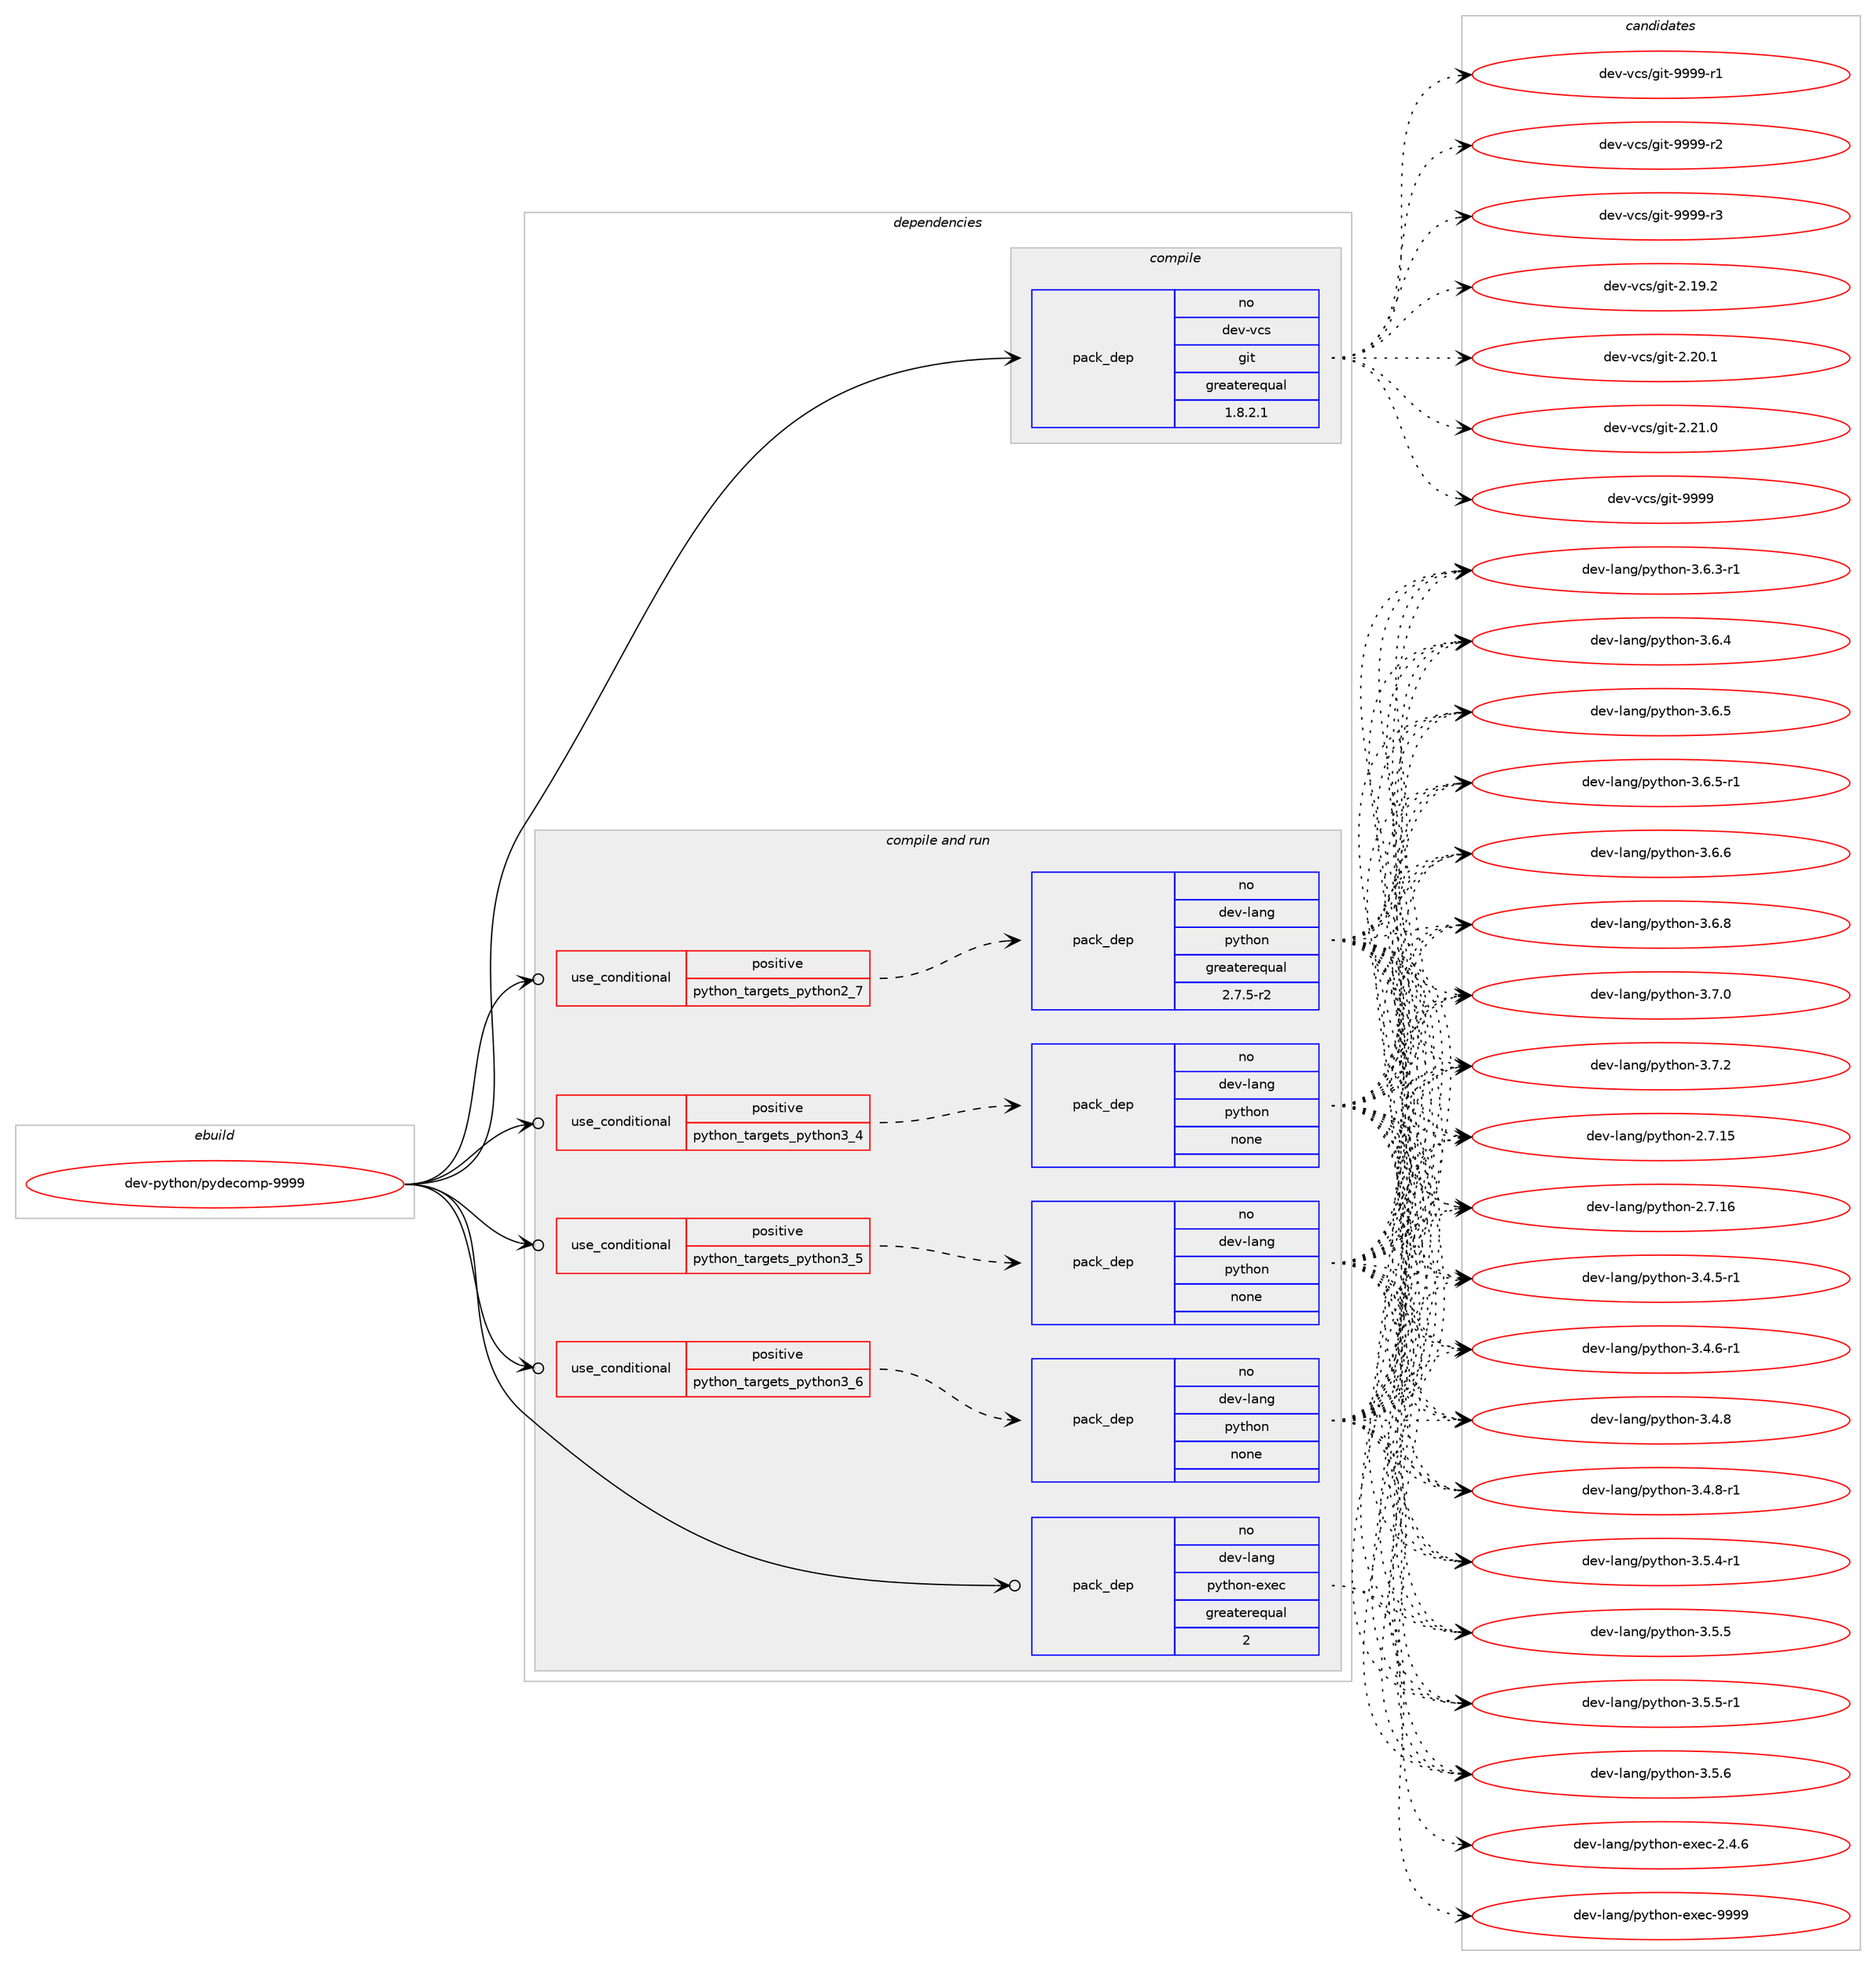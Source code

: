 digraph prolog {

# *************
# Graph options
# *************

newrank=true;
concentrate=true;
compound=true;
graph [rankdir=LR,fontname=Helvetica,fontsize=10,ranksep=1.5];#, ranksep=2.5, nodesep=0.2];
edge  [arrowhead=vee];
node  [fontname=Helvetica,fontsize=10];

# **********
# The ebuild
# **********

subgraph cluster_leftcol {
color=gray;
rank=same;
label=<<i>ebuild</i>>;
id [label="dev-python/pydecomp-9999", color=red, width=4, href="../dev-python/pydecomp-9999.svg"];
}

# ****************
# The dependencies
# ****************

subgraph cluster_midcol {
color=gray;
label=<<i>dependencies</i>>;
subgraph cluster_compile {
fillcolor="#eeeeee";
style=filled;
label=<<i>compile</i>>;
subgraph pack1024744 {
dependency1428625 [label=<<TABLE BORDER="0" CELLBORDER="1" CELLSPACING="0" CELLPADDING="4" WIDTH="220"><TR><TD ROWSPAN="6" CELLPADDING="30">pack_dep</TD></TR><TR><TD WIDTH="110">no</TD></TR><TR><TD>dev-vcs</TD></TR><TR><TD>git</TD></TR><TR><TD>greaterequal</TD></TR><TR><TD>1.8.2.1</TD></TR></TABLE>>, shape=none, color=blue];
}
id:e -> dependency1428625:w [weight=20,style="solid",arrowhead="vee"];
}
subgraph cluster_compileandrun {
fillcolor="#eeeeee";
style=filled;
label=<<i>compile and run</i>>;
subgraph cond380567 {
dependency1428626 [label=<<TABLE BORDER="0" CELLBORDER="1" CELLSPACING="0" CELLPADDING="4"><TR><TD ROWSPAN="3" CELLPADDING="10">use_conditional</TD></TR><TR><TD>positive</TD></TR><TR><TD>python_targets_python2_7</TD></TR></TABLE>>, shape=none, color=red];
subgraph pack1024745 {
dependency1428627 [label=<<TABLE BORDER="0" CELLBORDER="1" CELLSPACING="0" CELLPADDING="4" WIDTH="220"><TR><TD ROWSPAN="6" CELLPADDING="30">pack_dep</TD></TR><TR><TD WIDTH="110">no</TD></TR><TR><TD>dev-lang</TD></TR><TR><TD>python</TD></TR><TR><TD>greaterequal</TD></TR><TR><TD>2.7.5-r2</TD></TR></TABLE>>, shape=none, color=blue];
}
dependency1428626:e -> dependency1428627:w [weight=20,style="dashed",arrowhead="vee"];
}
id:e -> dependency1428626:w [weight=20,style="solid",arrowhead="odotvee"];
subgraph cond380568 {
dependency1428628 [label=<<TABLE BORDER="0" CELLBORDER="1" CELLSPACING="0" CELLPADDING="4"><TR><TD ROWSPAN="3" CELLPADDING="10">use_conditional</TD></TR><TR><TD>positive</TD></TR><TR><TD>python_targets_python3_4</TD></TR></TABLE>>, shape=none, color=red];
subgraph pack1024746 {
dependency1428629 [label=<<TABLE BORDER="0" CELLBORDER="1" CELLSPACING="0" CELLPADDING="4" WIDTH="220"><TR><TD ROWSPAN="6" CELLPADDING="30">pack_dep</TD></TR><TR><TD WIDTH="110">no</TD></TR><TR><TD>dev-lang</TD></TR><TR><TD>python</TD></TR><TR><TD>none</TD></TR><TR><TD></TD></TR></TABLE>>, shape=none, color=blue];
}
dependency1428628:e -> dependency1428629:w [weight=20,style="dashed",arrowhead="vee"];
}
id:e -> dependency1428628:w [weight=20,style="solid",arrowhead="odotvee"];
subgraph cond380569 {
dependency1428630 [label=<<TABLE BORDER="0" CELLBORDER="1" CELLSPACING="0" CELLPADDING="4"><TR><TD ROWSPAN="3" CELLPADDING="10">use_conditional</TD></TR><TR><TD>positive</TD></TR><TR><TD>python_targets_python3_5</TD></TR></TABLE>>, shape=none, color=red];
subgraph pack1024747 {
dependency1428631 [label=<<TABLE BORDER="0" CELLBORDER="1" CELLSPACING="0" CELLPADDING="4" WIDTH="220"><TR><TD ROWSPAN="6" CELLPADDING="30">pack_dep</TD></TR><TR><TD WIDTH="110">no</TD></TR><TR><TD>dev-lang</TD></TR><TR><TD>python</TD></TR><TR><TD>none</TD></TR><TR><TD></TD></TR></TABLE>>, shape=none, color=blue];
}
dependency1428630:e -> dependency1428631:w [weight=20,style="dashed",arrowhead="vee"];
}
id:e -> dependency1428630:w [weight=20,style="solid",arrowhead="odotvee"];
subgraph cond380570 {
dependency1428632 [label=<<TABLE BORDER="0" CELLBORDER="1" CELLSPACING="0" CELLPADDING="4"><TR><TD ROWSPAN="3" CELLPADDING="10">use_conditional</TD></TR><TR><TD>positive</TD></TR><TR><TD>python_targets_python3_6</TD></TR></TABLE>>, shape=none, color=red];
subgraph pack1024748 {
dependency1428633 [label=<<TABLE BORDER="0" CELLBORDER="1" CELLSPACING="0" CELLPADDING="4" WIDTH="220"><TR><TD ROWSPAN="6" CELLPADDING="30">pack_dep</TD></TR><TR><TD WIDTH="110">no</TD></TR><TR><TD>dev-lang</TD></TR><TR><TD>python</TD></TR><TR><TD>none</TD></TR><TR><TD></TD></TR></TABLE>>, shape=none, color=blue];
}
dependency1428632:e -> dependency1428633:w [weight=20,style="dashed",arrowhead="vee"];
}
id:e -> dependency1428632:w [weight=20,style="solid",arrowhead="odotvee"];
subgraph pack1024749 {
dependency1428634 [label=<<TABLE BORDER="0" CELLBORDER="1" CELLSPACING="0" CELLPADDING="4" WIDTH="220"><TR><TD ROWSPAN="6" CELLPADDING="30">pack_dep</TD></TR><TR><TD WIDTH="110">no</TD></TR><TR><TD>dev-lang</TD></TR><TR><TD>python-exec</TD></TR><TR><TD>greaterequal</TD></TR><TR><TD>2</TD></TR></TABLE>>, shape=none, color=blue];
}
id:e -> dependency1428634:w [weight=20,style="solid",arrowhead="odotvee"];
}
subgraph cluster_run {
fillcolor="#eeeeee";
style=filled;
label=<<i>run</i>>;
}
}

# **************
# The candidates
# **************

subgraph cluster_choices {
rank=same;
color=gray;
label=<<i>candidates</i>>;

subgraph choice1024744 {
color=black;
nodesep=1;
choice10010111845118991154710310511645504649574650 [label="dev-vcs/git-2.19.2", color=red, width=4,href="../dev-vcs/git-2.19.2.svg"];
choice10010111845118991154710310511645504650484649 [label="dev-vcs/git-2.20.1", color=red, width=4,href="../dev-vcs/git-2.20.1.svg"];
choice10010111845118991154710310511645504650494648 [label="dev-vcs/git-2.21.0", color=red, width=4,href="../dev-vcs/git-2.21.0.svg"];
choice1001011184511899115471031051164557575757 [label="dev-vcs/git-9999", color=red, width=4,href="../dev-vcs/git-9999.svg"];
choice10010111845118991154710310511645575757574511449 [label="dev-vcs/git-9999-r1", color=red, width=4,href="../dev-vcs/git-9999-r1.svg"];
choice10010111845118991154710310511645575757574511450 [label="dev-vcs/git-9999-r2", color=red, width=4,href="../dev-vcs/git-9999-r2.svg"];
choice10010111845118991154710310511645575757574511451 [label="dev-vcs/git-9999-r3", color=red, width=4,href="../dev-vcs/git-9999-r3.svg"];
dependency1428625:e -> choice10010111845118991154710310511645504649574650:w [style=dotted,weight="100"];
dependency1428625:e -> choice10010111845118991154710310511645504650484649:w [style=dotted,weight="100"];
dependency1428625:e -> choice10010111845118991154710310511645504650494648:w [style=dotted,weight="100"];
dependency1428625:e -> choice1001011184511899115471031051164557575757:w [style=dotted,weight="100"];
dependency1428625:e -> choice10010111845118991154710310511645575757574511449:w [style=dotted,weight="100"];
dependency1428625:e -> choice10010111845118991154710310511645575757574511450:w [style=dotted,weight="100"];
dependency1428625:e -> choice10010111845118991154710310511645575757574511451:w [style=dotted,weight="100"];
}
subgraph choice1024745 {
color=black;
nodesep=1;
choice10010111845108971101034711212111610411111045504655464953 [label="dev-lang/python-2.7.15", color=red, width=4,href="../dev-lang/python-2.7.15.svg"];
choice10010111845108971101034711212111610411111045504655464954 [label="dev-lang/python-2.7.16", color=red, width=4,href="../dev-lang/python-2.7.16.svg"];
choice1001011184510897110103471121211161041111104551465246534511449 [label="dev-lang/python-3.4.5-r1", color=red, width=4,href="../dev-lang/python-3.4.5-r1.svg"];
choice1001011184510897110103471121211161041111104551465246544511449 [label="dev-lang/python-3.4.6-r1", color=red, width=4,href="../dev-lang/python-3.4.6-r1.svg"];
choice100101118451089711010347112121116104111110455146524656 [label="dev-lang/python-3.4.8", color=red, width=4,href="../dev-lang/python-3.4.8.svg"];
choice1001011184510897110103471121211161041111104551465246564511449 [label="dev-lang/python-3.4.8-r1", color=red, width=4,href="../dev-lang/python-3.4.8-r1.svg"];
choice1001011184510897110103471121211161041111104551465346524511449 [label="dev-lang/python-3.5.4-r1", color=red, width=4,href="../dev-lang/python-3.5.4-r1.svg"];
choice100101118451089711010347112121116104111110455146534653 [label="dev-lang/python-3.5.5", color=red, width=4,href="../dev-lang/python-3.5.5.svg"];
choice1001011184510897110103471121211161041111104551465346534511449 [label="dev-lang/python-3.5.5-r1", color=red, width=4,href="../dev-lang/python-3.5.5-r1.svg"];
choice100101118451089711010347112121116104111110455146534654 [label="dev-lang/python-3.5.6", color=red, width=4,href="../dev-lang/python-3.5.6.svg"];
choice1001011184510897110103471121211161041111104551465446514511449 [label="dev-lang/python-3.6.3-r1", color=red, width=4,href="../dev-lang/python-3.6.3-r1.svg"];
choice100101118451089711010347112121116104111110455146544652 [label="dev-lang/python-3.6.4", color=red, width=4,href="../dev-lang/python-3.6.4.svg"];
choice100101118451089711010347112121116104111110455146544653 [label="dev-lang/python-3.6.5", color=red, width=4,href="../dev-lang/python-3.6.5.svg"];
choice1001011184510897110103471121211161041111104551465446534511449 [label="dev-lang/python-3.6.5-r1", color=red, width=4,href="../dev-lang/python-3.6.5-r1.svg"];
choice100101118451089711010347112121116104111110455146544654 [label="dev-lang/python-3.6.6", color=red, width=4,href="../dev-lang/python-3.6.6.svg"];
choice100101118451089711010347112121116104111110455146544656 [label="dev-lang/python-3.6.8", color=red, width=4,href="../dev-lang/python-3.6.8.svg"];
choice100101118451089711010347112121116104111110455146554648 [label="dev-lang/python-3.7.0", color=red, width=4,href="../dev-lang/python-3.7.0.svg"];
choice100101118451089711010347112121116104111110455146554650 [label="dev-lang/python-3.7.2", color=red, width=4,href="../dev-lang/python-3.7.2.svg"];
dependency1428627:e -> choice10010111845108971101034711212111610411111045504655464953:w [style=dotted,weight="100"];
dependency1428627:e -> choice10010111845108971101034711212111610411111045504655464954:w [style=dotted,weight="100"];
dependency1428627:e -> choice1001011184510897110103471121211161041111104551465246534511449:w [style=dotted,weight="100"];
dependency1428627:e -> choice1001011184510897110103471121211161041111104551465246544511449:w [style=dotted,weight="100"];
dependency1428627:e -> choice100101118451089711010347112121116104111110455146524656:w [style=dotted,weight="100"];
dependency1428627:e -> choice1001011184510897110103471121211161041111104551465246564511449:w [style=dotted,weight="100"];
dependency1428627:e -> choice1001011184510897110103471121211161041111104551465346524511449:w [style=dotted,weight="100"];
dependency1428627:e -> choice100101118451089711010347112121116104111110455146534653:w [style=dotted,weight="100"];
dependency1428627:e -> choice1001011184510897110103471121211161041111104551465346534511449:w [style=dotted,weight="100"];
dependency1428627:e -> choice100101118451089711010347112121116104111110455146534654:w [style=dotted,weight="100"];
dependency1428627:e -> choice1001011184510897110103471121211161041111104551465446514511449:w [style=dotted,weight="100"];
dependency1428627:e -> choice100101118451089711010347112121116104111110455146544652:w [style=dotted,weight="100"];
dependency1428627:e -> choice100101118451089711010347112121116104111110455146544653:w [style=dotted,weight="100"];
dependency1428627:e -> choice1001011184510897110103471121211161041111104551465446534511449:w [style=dotted,weight="100"];
dependency1428627:e -> choice100101118451089711010347112121116104111110455146544654:w [style=dotted,weight="100"];
dependency1428627:e -> choice100101118451089711010347112121116104111110455146544656:w [style=dotted,weight="100"];
dependency1428627:e -> choice100101118451089711010347112121116104111110455146554648:w [style=dotted,weight="100"];
dependency1428627:e -> choice100101118451089711010347112121116104111110455146554650:w [style=dotted,weight="100"];
}
subgraph choice1024746 {
color=black;
nodesep=1;
choice10010111845108971101034711212111610411111045504655464953 [label="dev-lang/python-2.7.15", color=red, width=4,href="../dev-lang/python-2.7.15.svg"];
choice10010111845108971101034711212111610411111045504655464954 [label="dev-lang/python-2.7.16", color=red, width=4,href="../dev-lang/python-2.7.16.svg"];
choice1001011184510897110103471121211161041111104551465246534511449 [label="dev-lang/python-3.4.5-r1", color=red, width=4,href="../dev-lang/python-3.4.5-r1.svg"];
choice1001011184510897110103471121211161041111104551465246544511449 [label="dev-lang/python-3.4.6-r1", color=red, width=4,href="../dev-lang/python-3.4.6-r1.svg"];
choice100101118451089711010347112121116104111110455146524656 [label="dev-lang/python-3.4.8", color=red, width=4,href="../dev-lang/python-3.4.8.svg"];
choice1001011184510897110103471121211161041111104551465246564511449 [label="dev-lang/python-3.4.8-r1", color=red, width=4,href="../dev-lang/python-3.4.8-r1.svg"];
choice1001011184510897110103471121211161041111104551465346524511449 [label="dev-lang/python-3.5.4-r1", color=red, width=4,href="../dev-lang/python-3.5.4-r1.svg"];
choice100101118451089711010347112121116104111110455146534653 [label="dev-lang/python-3.5.5", color=red, width=4,href="../dev-lang/python-3.5.5.svg"];
choice1001011184510897110103471121211161041111104551465346534511449 [label="dev-lang/python-3.5.5-r1", color=red, width=4,href="../dev-lang/python-3.5.5-r1.svg"];
choice100101118451089711010347112121116104111110455146534654 [label="dev-lang/python-3.5.6", color=red, width=4,href="../dev-lang/python-3.5.6.svg"];
choice1001011184510897110103471121211161041111104551465446514511449 [label="dev-lang/python-3.6.3-r1", color=red, width=4,href="../dev-lang/python-3.6.3-r1.svg"];
choice100101118451089711010347112121116104111110455146544652 [label="dev-lang/python-3.6.4", color=red, width=4,href="../dev-lang/python-3.6.4.svg"];
choice100101118451089711010347112121116104111110455146544653 [label="dev-lang/python-3.6.5", color=red, width=4,href="../dev-lang/python-3.6.5.svg"];
choice1001011184510897110103471121211161041111104551465446534511449 [label="dev-lang/python-3.6.5-r1", color=red, width=4,href="../dev-lang/python-3.6.5-r1.svg"];
choice100101118451089711010347112121116104111110455146544654 [label="dev-lang/python-3.6.6", color=red, width=4,href="../dev-lang/python-3.6.6.svg"];
choice100101118451089711010347112121116104111110455146544656 [label="dev-lang/python-3.6.8", color=red, width=4,href="../dev-lang/python-3.6.8.svg"];
choice100101118451089711010347112121116104111110455146554648 [label="dev-lang/python-3.7.0", color=red, width=4,href="../dev-lang/python-3.7.0.svg"];
choice100101118451089711010347112121116104111110455146554650 [label="dev-lang/python-3.7.2", color=red, width=4,href="../dev-lang/python-3.7.2.svg"];
dependency1428629:e -> choice10010111845108971101034711212111610411111045504655464953:w [style=dotted,weight="100"];
dependency1428629:e -> choice10010111845108971101034711212111610411111045504655464954:w [style=dotted,weight="100"];
dependency1428629:e -> choice1001011184510897110103471121211161041111104551465246534511449:w [style=dotted,weight="100"];
dependency1428629:e -> choice1001011184510897110103471121211161041111104551465246544511449:w [style=dotted,weight="100"];
dependency1428629:e -> choice100101118451089711010347112121116104111110455146524656:w [style=dotted,weight="100"];
dependency1428629:e -> choice1001011184510897110103471121211161041111104551465246564511449:w [style=dotted,weight="100"];
dependency1428629:e -> choice1001011184510897110103471121211161041111104551465346524511449:w [style=dotted,weight="100"];
dependency1428629:e -> choice100101118451089711010347112121116104111110455146534653:w [style=dotted,weight="100"];
dependency1428629:e -> choice1001011184510897110103471121211161041111104551465346534511449:w [style=dotted,weight="100"];
dependency1428629:e -> choice100101118451089711010347112121116104111110455146534654:w [style=dotted,weight="100"];
dependency1428629:e -> choice1001011184510897110103471121211161041111104551465446514511449:w [style=dotted,weight="100"];
dependency1428629:e -> choice100101118451089711010347112121116104111110455146544652:w [style=dotted,weight="100"];
dependency1428629:e -> choice100101118451089711010347112121116104111110455146544653:w [style=dotted,weight="100"];
dependency1428629:e -> choice1001011184510897110103471121211161041111104551465446534511449:w [style=dotted,weight="100"];
dependency1428629:e -> choice100101118451089711010347112121116104111110455146544654:w [style=dotted,weight="100"];
dependency1428629:e -> choice100101118451089711010347112121116104111110455146544656:w [style=dotted,weight="100"];
dependency1428629:e -> choice100101118451089711010347112121116104111110455146554648:w [style=dotted,weight="100"];
dependency1428629:e -> choice100101118451089711010347112121116104111110455146554650:w [style=dotted,weight="100"];
}
subgraph choice1024747 {
color=black;
nodesep=1;
choice10010111845108971101034711212111610411111045504655464953 [label="dev-lang/python-2.7.15", color=red, width=4,href="../dev-lang/python-2.7.15.svg"];
choice10010111845108971101034711212111610411111045504655464954 [label="dev-lang/python-2.7.16", color=red, width=4,href="../dev-lang/python-2.7.16.svg"];
choice1001011184510897110103471121211161041111104551465246534511449 [label="dev-lang/python-3.4.5-r1", color=red, width=4,href="../dev-lang/python-3.4.5-r1.svg"];
choice1001011184510897110103471121211161041111104551465246544511449 [label="dev-lang/python-3.4.6-r1", color=red, width=4,href="../dev-lang/python-3.4.6-r1.svg"];
choice100101118451089711010347112121116104111110455146524656 [label="dev-lang/python-3.4.8", color=red, width=4,href="../dev-lang/python-3.4.8.svg"];
choice1001011184510897110103471121211161041111104551465246564511449 [label="dev-lang/python-3.4.8-r1", color=red, width=4,href="../dev-lang/python-3.4.8-r1.svg"];
choice1001011184510897110103471121211161041111104551465346524511449 [label="dev-lang/python-3.5.4-r1", color=red, width=4,href="../dev-lang/python-3.5.4-r1.svg"];
choice100101118451089711010347112121116104111110455146534653 [label="dev-lang/python-3.5.5", color=red, width=4,href="../dev-lang/python-3.5.5.svg"];
choice1001011184510897110103471121211161041111104551465346534511449 [label="dev-lang/python-3.5.5-r1", color=red, width=4,href="../dev-lang/python-3.5.5-r1.svg"];
choice100101118451089711010347112121116104111110455146534654 [label="dev-lang/python-3.5.6", color=red, width=4,href="../dev-lang/python-3.5.6.svg"];
choice1001011184510897110103471121211161041111104551465446514511449 [label="dev-lang/python-3.6.3-r1", color=red, width=4,href="../dev-lang/python-3.6.3-r1.svg"];
choice100101118451089711010347112121116104111110455146544652 [label="dev-lang/python-3.6.4", color=red, width=4,href="../dev-lang/python-3.6.4.svg"];
choice100101118451089711010347112121116104111110455146544653 [label="dev-lang/python-3.6.5", color=red, width=4,href="../dev-lang/python-3.6.5.svg"];
choice1001011184510897110103471121211161041111104551465446534511449 [label="dev-lang/python-3.6.5-r1", color=red, width=4,href="../dev-lang/python-3.6.5-r1.svg"];
choice100101118451089711010347112121116104111110455146544654 [label="dev-lang/python-3.6.6", color=red, width=4,href="../dev-lang/python-3.6.6.svg"];
choice100101118451089711010347112121116104111110455146544656 [label="dev-lang/python-3.6.8", color=red, width=4,href="../dev-lang/python-3.6.8.svg"];
choice100101118451089711010347112121116104111110455146554648 [label="dev-lang/python-3.7.0", color=red, width=4,href="../dev-lang/python-3.7.0.svg"];
choice100101118451089711010347112121116104111110455146554650 [label="dev-lang/python-3.7.2", color=red, width=4,href="../dev-lang/python-3.7.2.svg"];
dependency1428631:e -> choice10010111845108971101034711212111610411111045504655464953:w [style=dotted,weight="100"];
dependency1428631:e -> choice10010111845108971101034711212111610411111045504655464954:w [style=dotted,weight="100"];
dependency1428631:e -> choice1001011184510897110103471121211161041111104551465246534511449:w [style=dotted,weight="100"];
dependency1428631:e -> choice1001011184510897110103471121211161041111104551465246544511449:w [style=dotted,weight="100"];
dependency1428631:e -> choice100101118451089711010347112121116104111110455146524656:w [style=dotted,weight="100"];
dependency1428631:e -> choice1001011184510897110103471121211161041111104551465246564511449:w [style=dotted,weight="100"];
dependency1428631:e -> choice1001011184510897110103471121211161041111104551465346524511449:w [style=dotted,weight="100"];
dependency1428631:e -> choice100101118451089711010347112121116104111110455146534653:w [style=dotted,weight="100"];
dependency1428631:e -> choice1001011184510897110103471121211161041111104551465346534511449:w [style=dotted,weight="100"];
dependency1428631:e -> choice100101118451089711010347112121116104111110455146534654:w [style=dotted,weight="100"];
dependency1428631:e -> choice1001011184510897110103471121211161041111104551465446514511449:w [style=dotted,weight="100"];
dependency1428631:e -> choice100101118451089711010347112121116104111110455146544652:w [style=dotted,weight="100"];
dependency1428631:e -> choice100101118451089711010347112121116104111110455146544653:w [style=dotted,weight="100"];
dependency1428631:e -> choice1001011184510897110103471121211161041111104551465446534511449:w [style=dotted,weight="100"];
dependency1428631:e -> choice100101118451089711010347112121116104111110455146544654:w [style=dotted,weight="100"];
dependency1428631:e -> choice100101118451089711010347112121116104111110455146544656:w [style=dotted,weight="100"];
dependency1428631:e -> choice100101118451089711010347112121116104111110455146554648:w [style=dotted,weight="100"];
dependency1428631:e -> choice100101118451089711010347112121116104111110455146554650:w [style=dotted,weight="100"];
}
subgraph choice1024748 {
color=black;
nodesep=1;
choice10010111845108971101034711212111610411111045504655464953 [label="dev-lang/python-2.7.15", color=red, width=4,href="../dev-lang/python-2.7.15.svg"];
choice10010111845108971101034711212111610411111045504655464954 [label="dev-lang/python-2.7.16", color=red, width=4,href="../dev-lang/python-2.7.16.svg"];
choice1001011184510897110103471121211161041111104551465246534511449 [label="dev-lang/python-3.4.5-r1", color=red, width=4,href="../dev-lang/python-3.4.5-r1.svg"];
choice1001011184510897110103471121211161041111104551465246544511449 [label="dev-lang/python-3.4.6-r1", color=red, width=4,href="../dev-lang/python-3.4.6-r1.svg"];
choice100101118451089711010347112121116104111110455146524656 [label="dev-lang/python-3.4.8", color=red, width=4,href="../dev-lang/python-3.4.8.svg"];
choice1001011184510897110103471121211161041111104551465246564511449 [label="dev-lang/python-3.4.8-r1", color=red, width=4,href="../dev-lang/python-3.4.8-r1.svg"];
choice1001011184510897110103471121211161041111104551465346524511449 [label="dev-lang/python-3.5.4-r1", color=red, width=4,href="../dev-lang/python-3.5.4-r1.svg"];
choice100101118451089711010347112121116104111110455146534653 [label="dev-lang/python-3.5.5", color=red, width=4,href="../dev-lang/python-3.5.5.svg"];
choice1001011184510897110103471121211161041111104551465346534511449 [label="dev-lang/python-3.5.5-r1", color=red, width=4,href="../dev-lang/python-3.5.5-r1.svg"];
choice100101118451089711010347112121116104111110455146534654 [label="dev-lang/python-3.5.6", color=red, width=4,href="../dev-lang/python-3.5.6.svg"];
choice1001011184510897110103471121211161041111104551465446514511449 [label="dev-lang/python-3.6.3-r1", color=red, width=4,href="../dev-lang/python-3.6.3-r1.svg"];
choice100101118451089711010347112121116104111110455146544652 [label="dev-lang/python-3.6.4", color=red, width=4,href="../dev-lang/python-3.6.4.svg"];
choice100101118451089711010347112121116104111110455146544653 [label="dev-lang/python-3.6.5", color=red, width=4,href="../dev-lang/python-3.6.5.svg"];
choice1001011184510897110103471121211161041111104551465446534511449 [label="dev-lang/python-3.6.5-r1", color=red, width=4,href="../dev-lang/python-3.6.5-r1.svg"];
choice100101118451089711010347112121116104111110455146544654 [label="dev-lang/python-3.6.6", color=red, width=4,href="../dev-lang/python-3.6.6.svg"];
choice100101118451089711010347112121116104111110455146544656 [label="dev-lang/python-3.6.8", color=red, width=4,href="../dev-lang/python-3.6.8.svg"];
choice100101118451089711010347112121116104111110455146554648 [label="dev-lang/python-3.7.0", color=red, width=4,href="../dev-lang/python-3.7.0.svg"];
choice100101118451089711010347112121116104111110455146554650 [label="dev-lang/python-3.7.2", color=red, width=4,href="../dev-lang/python-3.7.2.svg"];
dependency1428633:e -> choice10010111845108971101034711212111610411111045504655464953:w [style=dotted,weight="100"];
dependency1428633:e -> choice10010111845108971101034711212111610411111045504655464954:w [style=dotted,weight="100"];
dependency1428633:e -> choice1001011184510897110103471121211161041111104551465246534511449:w [style=dotted,weight="100"];
dependency1428633:e -> choice1001011184510897110103471121211161041111104551465246544511449:w [style=dotted,weight="100"];
dependency1428633:e -> choice100101118451089711010347112121116104111110455146524656:w [style=dotted,weight="100"];
dependency1428633:e -> choice1001011184510897110103471121211161041111104551465246564511449:w [style=dotted,weight="100"];
dependency1428633:e -> choice1001011184510897110103471121211161041111104551465346524511449:w [style=dotted,weight="100"];
dependency1428633:e -> choice100101118451089711010347112121116104111110455146534653:w [style=dotted,weight="100"];
dependency1428633:e -> choice1001011184510897110103471121211161041111104551465346534511449:w [style=dotted,weight="100"];
dependency1428633:e -> choice100101118451089711010347112121116104111110455146534654:w [style=dotted,weight="100"];
dependency1428633:e -> choice1001011184510897110103471121211161041111104551465446514511449:w [style=dotted,weight="100"];
dependency1428633:e -> choice100101118451089711010347112121116104111110455146544652:w [style=dotted,weight="100"];
dependency1428633:e -> choice100101118451089711010347112121116104111110455146544653:w [style=dotted,weight="100"];
dependency1428633:e -> choice1001011184510897110103471121211161041111104551465446534511449:w [style=dotted,weight="100"];
dependency1428633:e -> choice100101118451089711010347112121116104111110455146544654:w [style=dotted,weight="100"];
dependency1428633:e -> choice100101118451089711010347112121116104111110455146544656:w [style=dotted,weight="100"];
dependency1428633:e -> choice100101118451089711010347112121116104111110455146554648:w [style=dotted,weight="100"];
dependency1428633:e -> choice100101118451089711010347112121116104111110455146554650:w [style=dotted,weight="100"];
}
subgraph choice1024749 {
color=black;
nodesep=1;
choice1001011184510897110103471121211161041111104510112010199455046524654 [label="dev-lang/python-exec-2.4.6", color=red, width=4,href="../dev-lang/python-exec-2.4.6.svg"];
choice10010111845108971101034711212111610411111045101120101994557575757 [label="dev-lang/python-exec-9999", color=red, width=4,href="../dev-lang/python-exec-9999.svg"];
dependency1428634:e -> choice1001011184510897110103471121211161041111104510112010199455046524654:w [style=dotted,weight="100"];
dependency1428634:e -> choice10010111845108971101034711212111610411111045101120101994557575757:w [style=dotted,weight="100"];
}
}

}
